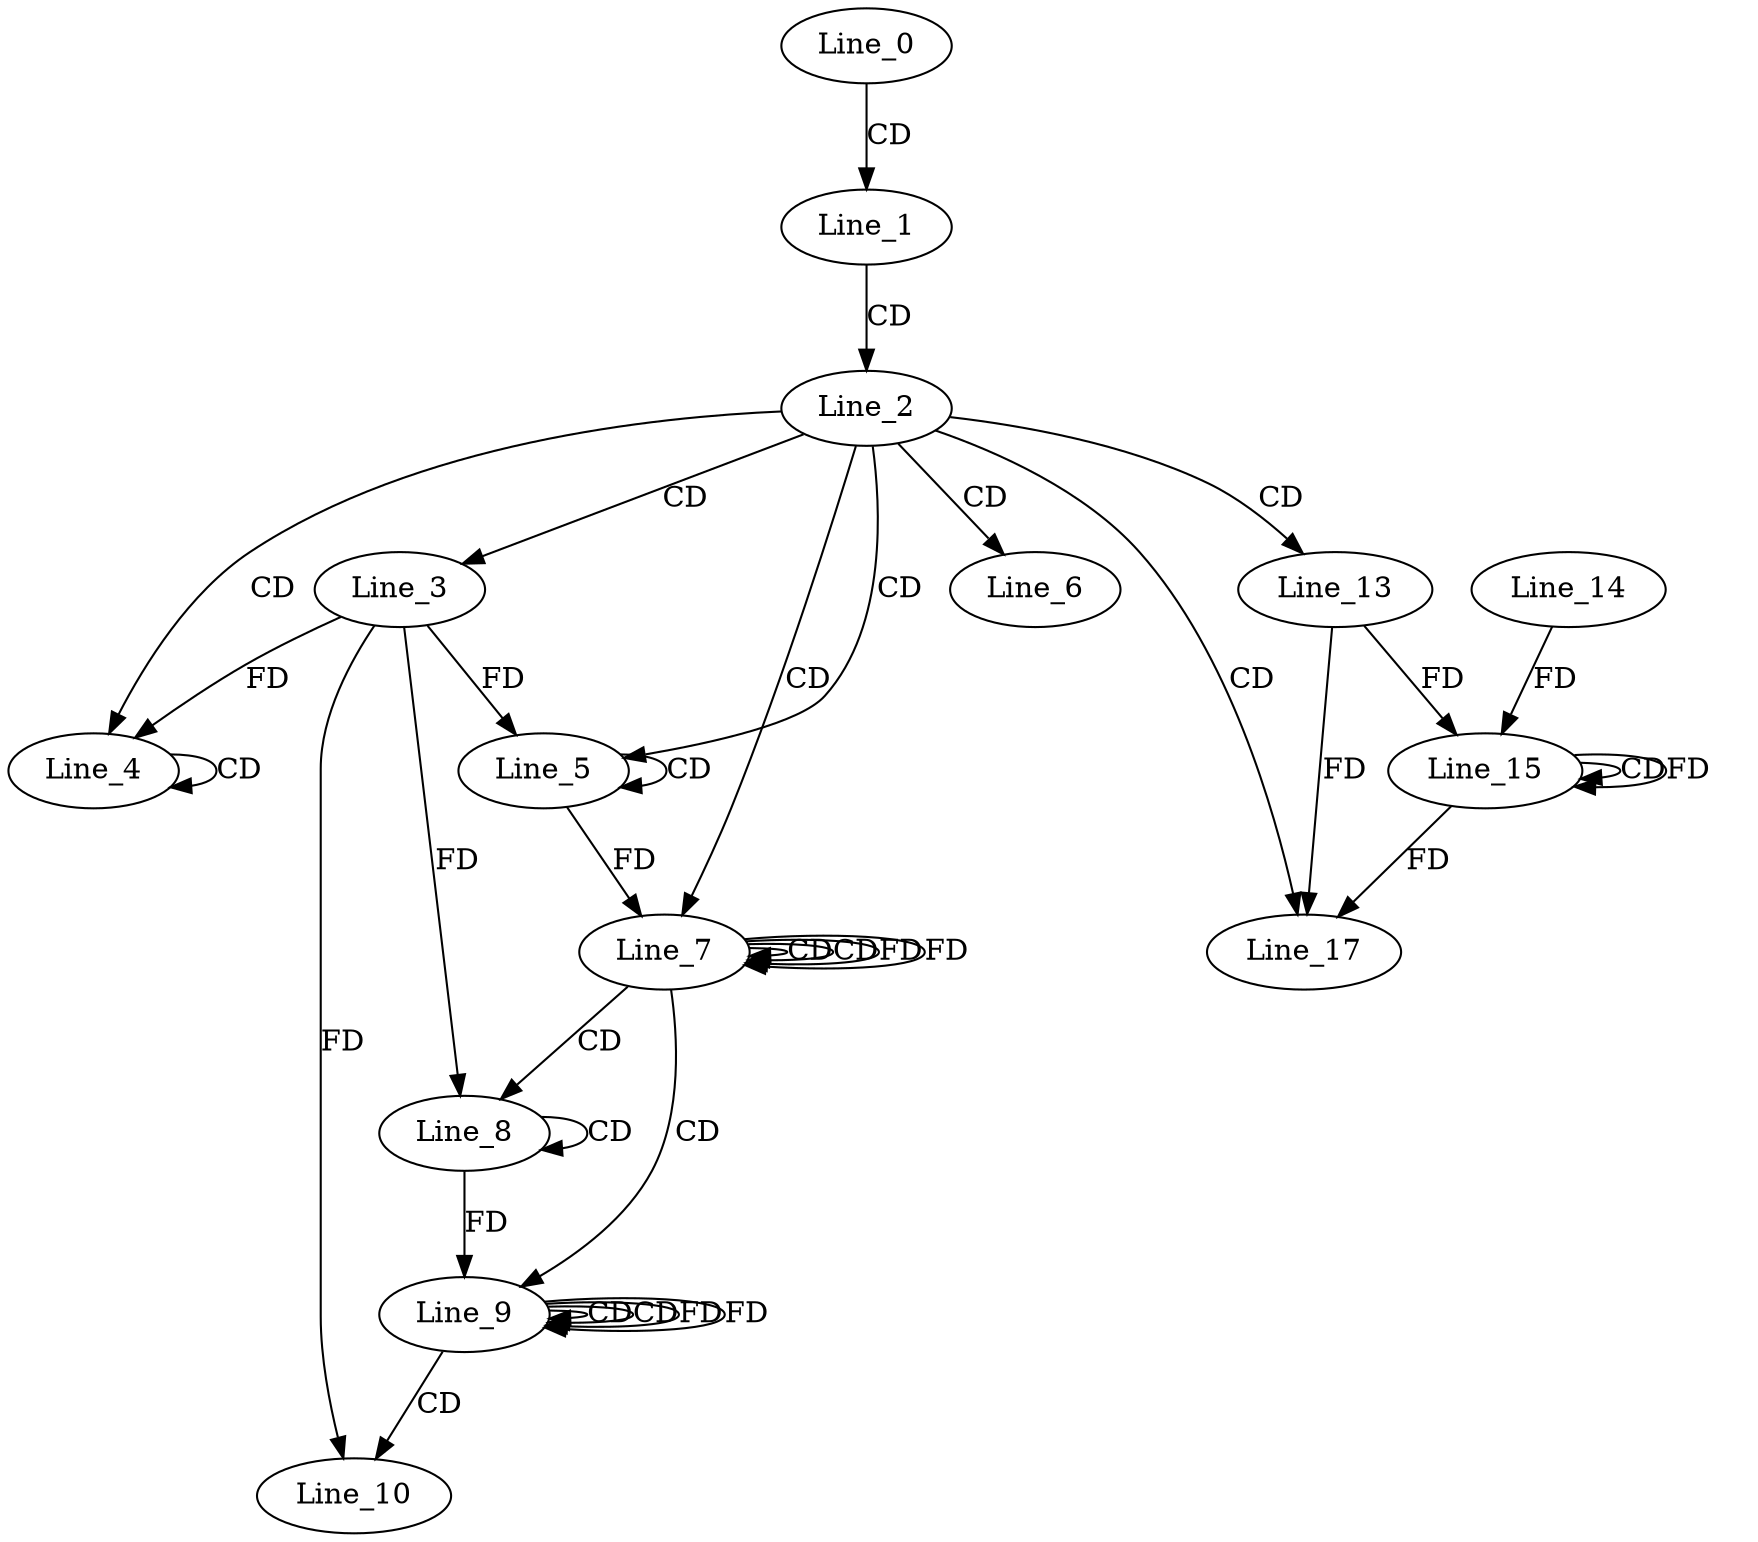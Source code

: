 digraph G {
  Line_0;
  Line_1;
  Line_2;
  Line_3;
  Line_4;
  Line_4;
  Line_5;
  Line_5;
  Line_6;
  Line_7;
  Line_7;
  Line_7;
  Line_8;
  Line_8;
  Line_9;
  Line_9;
  Line_9;
  Line_10;
  Line_10;
  Line_13;
  Line_14;
  Line_15;
  Line_15;
  Line_17;
  Line_0 -> Line_1 [ label="CD" ];
  Line_1 -> Line_2 [ label="CD" ];
  Line_2 -> Line_3 [ label="CD" ];
  Line_2 -> Line_4 [ label="CD" ];
  Line_4 -> Line_4 [ label="CD" ];
  Line_3 -> Line_4 [ label="FD" ];
  Line_2 -> Line_5 [ label="CD" ];
  Line_5 -> Line_5 [ label="CD" ];
  Line_3 -> Line_5 [ label="FD" ];
  Line_2 -> Line_6 [ label="CD" ];
  Line_2 -> Line_7 [ label="CD" ];
  Line_7 -> Line_7 [ label="CD" ];
  Line_5 -> Line_7 [ label="FD" ];
  Line_7 -> Line_7 [ label="CD" ];
  Line_7 -> Line_7 [ label="FD" ];
  Line_7 -> Line_8 [ label="CD" ];
  Line_8 -> Line_8 [ label="CD" ];
  Line_3 -> Line_8 [ label="FD" ];
  Line_7 -> Line_9 [ label="CD" ];
  Line_9 -> Line_9 [ label="CD" ];
  Line_8 -> Line_9 [ label="FD" ];
  Line_9 -> Line_9 [ label="CD" ];
  Line_9 -> Line_9 [ label="FD" ];
  Line_9 -> Line_10 [ label="CD" ];
  Line_3 -> Line_10 [ label="FD" ];
  Line_2 -> Line_13 [ label="CD" ];
  Line_14 -> Line_15 [ label="FD" ];
  Line_15 -> Line_15 [ label="CD" ];
  Line_13 -> Line_15 [ label="FD" ];
  Line_15 -> Line_15 [ label="FD" ];
  Line_2 -> Line_17 [ label="CD" ];
  Line_13 -> Line_17 [ label="FD" ];
  Line_15 -> Line_17 [ label="FD" ];
  Line_7 -> Line_7 [ label="FD" ];
  Line_9 -> Line_9 [ label="FD" ];
}
